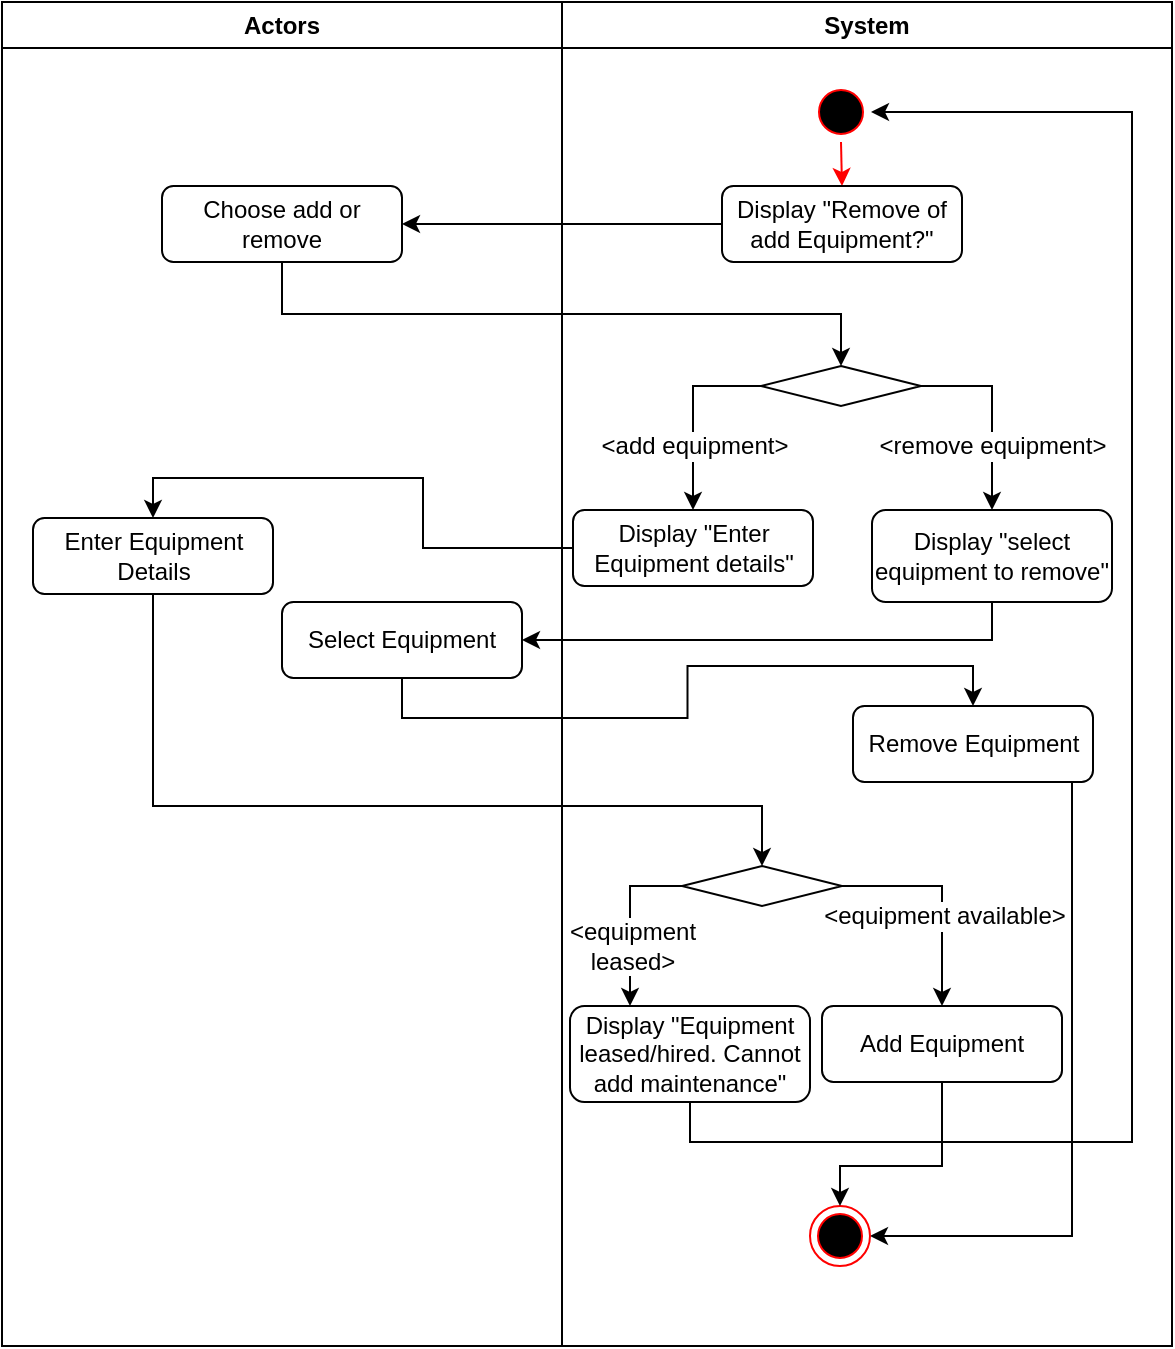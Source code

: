 <mxfile version="10.6.0" type="github"><diagram name="Page-1" id="e7e014a7-5840-1c2e-5031-d8a46d1fe8dd"><mxGraphModel dx="871" dy="705" grid="1" gridSize="10" guides="1" tooltips="1" connect="1" arrows="1" fold="1" page="1" pageScale="1" pageWidth="1169" pageHeight="826" background="#ffffff" math="0" shadow="0"><root><mxCell id="0"/><mxCell id="1" parent="0"/><mxCell id="2" value="Actors" style="swimlane;whiteSpace=wrap" parent="1" vertex="1"><mxGeometry x="165" y="128" width="280" height="672" as="geometry"/></mxCell><mxCell id="GP6LMW4-QS2yno_PMJbi-43" value="Choose add or remove" style="rounded=1;whiteSpace=wrap;html=1;" parent="2" vertex="1"><mxGeometry x="80" y="92" width="120" height="38" as="geometry"/></mxCell><mxCell id="GP6LMW4-QS2yno_PMJbi-59" value="Enter Equipment Details" style="rounded=1;whiteSpace=wrap;html=1;" parent="2" vertex="1"><mxGeometry x="15.5" y="258" width="120" height="38" as="geometry"/></mxCell><mxCell id="GP6LMW4-QS2yno_PMJbi-61" value="Select Equipment" style="rounded=1;whiteSpace=wrap;html=1;" parent="2" vertex="1"><mxGeometry x="140" y="300" width="120" height="38" as="geometry"/></mxCell><mxCell id="3" value="System" style="swimlane;whiteSpace=wrap" parent="1" vertex="1"><mxGeometry x="445" y="128" width="305" height="672" as="geometry"/></mxCell><mxCell id="GP6LMW4-QS2yno_PMJbi-42" style="edgeStyle=orthogonalEdgeStyle;rounded=0;orthogonalLoop=1;jettySize=auto;html=1;exitX=0.5;exitY=1;exitDx=0;exitDy=0;entryX=0.5;entryY=0;entryDx=0;entryDy=0;strokeColor=#FF0000;" parent="3" source="13" target="GP6LMW4-QS2yno_PMJbi-41" edge="1"><mxGeometry relative="1" as="geometry"/></mxCell><mxCell id="13" value="" style="ellipse;shape=startState;fillColor=#000000;strokeColor=#ff0000;" parent="3" vertex="1"><mxGeometry x="124.5" y="40" width="30" height="30" as="geometry"/></mxCell><mxCell id="GP6LMW4-QS2yno_PMJbi-41" value="Display &quot;Remove of add Equipment?&quot;" style="rounded=1;whiteSpace=wrap;html=1;" parent="3" vertex="1"><mxGeometry x="80" y="92" width="120" height="38" as="geometry"/></mxCell><mxCell id="GP6LMW4-QS2yno_PMJbi-53" style="edgeStyle=orthogonalEdgeStyle;rounded=0;orthogonalLoop=1;jettySize=auto;html=1;exitX=0;exitY=0.5;exitDx=0;exitDy=0;entryX=0.5;entryY=0;entryDx=0;entryDy=0;strokeColor=#000000;" parent="3" source="GP6LMW4-QS2yno_PMJbi-47" target="GP6LMW4-QS2yno_PMJbi-51" edge="1"><mxGeometry relative="1" as="geometry"/></mxCell><mxCell id="GP6LMW4-QS2yno_PMJbi-56" value="&amp;lt;add equipment&amp;gt;" style="text;html=1;resizable=0;points=[];align=center;verticalAlign=middle;labelBackgroundColor=#ffffff;" parent="GP6LMW4-QS2yno_PMJbi-53" vertex="1" connectable="0"><mxGeometry x="-0.292" y="9" relative="1" as="geometry"><mxPoint x="-9" y="30" as="offset"/></mxGeometry></mxCell><mxCell id="GP6LMW4-QS2yno_PMJbi-55" style="edgeStyle=orthogonalEdgeStyle;rounded=0;orthogonalLoop=1;jettySize=auto;html=1;exitX=1;exitY=0.5;exitDx=0;exitDy=0;strokeColor=#000000;" parent="3" source="GP6LMW4-QS2yno_PMJbi-47" target="GP6LMW4-QS2yno_PMJbi-54" edge="1"><mxGeometry relative="1" as="geometry"/></mxCell><mxCell id="GP6LMW4-QS2yno_PMJbi-57" value="&amp;lt;remove equipment&amp;gt;" style="text;html=1;resizable=0;points=[];align=center;verticalAlign=middle;labelBackgroundColor=#ffffff;" parent="GP6LMW4-QS2yno_PMJbi-55" vertex="1" connectable="0"><mxGeometry x="-0.278" y="-15" relative="1" as="geometry"><mxPoint x="0.5" y="15" as="offset"/></mxGeometry></mxCell><mxCell id="GP6LMW4-QS2yno_PMJbi-47" value="" style="rhombus;whiteSpace=wrap;html=1;" parent="3" vertex="1"><mxGeometry x="99.5" y="182" width="80" height="20" as="geometry"/></mxCell><mxCell id="GP6LMW4-QS2yno_PMJbi-51" value="Display &quot;Enter Equipment details&quot;" style="rounded=1;whiteSpace=wrap;html=1;" parent="3" vertex="1"><mxGeometry x="5.5" y="254" width="120" height="38" as="geometry"/></mxCell><mxCell id="GP6LMW4-QS2yno_PMJbi-54" value="Display &quot;select equipment to remove&quot;" style="rounded=1;whiteSpace=wrap;html=1;" parent="3" vertex="1"><mxGeometry x="155" y="254" width="120" height="46" as="geometry"/></mxCell><mxCell id="GP6LMW4-QS2yno_PMJbi-69" style="edgeStyle=orthogonalEdgeStyle;rounded=0;orthogonalLoop=1;jettySize=auto;html=1;exitX=0.5;exitY=1;exitDx=0;exitDy=0;entryX=1;entryY=0.5;entryDx=0;entryDy=0;strokeColor=#000000;" parent="3" source="GP6LMW4-QS2yno_PMJbi-63" target="GP6LMW4-QS2yno_PMJbi-67" edge="1"><mxGeometry relative="1" as="geometry"><Array as="points"><mxPoint x="255" y="390"/><mxPoint x="255" y="617"/></Array></mxGeometry></mxCell><mxCell id="GP6LMW4-QS2yno_PMJbi-63" value="Remove Equipment" style="rounded=1;whiteSpace=wrap;html=1;" parent="3" vertex="1"><mxGeometry x="145.5" y="352" width="120" height="38" as="geometry"/></mxCell><mxCell id="GP6LMW4-QS2yno_PMJbi-67" value="" style="ellipse;html=1;shape=endState;fillColor=#000000;strokeColor=#ff0000;" parent="3" vertex="1"><mxGeometry x="124" y="602" width="30" height="30" as="geometry"/></mxCell><mxCell id="BS0oI7OFamKQNpZhbgw0-21" style="edgeStyle=orthogonalEdgeStyle;rounded=0;orthogonalLoop=1;jettySize=auto;html=1;exitX=1;exitY=0.5;exitDx=0;exitDy=0;entryX=0.5;entryY=0;entryDx=0;entryDy=0;strokeColor=#000000;" edge="1" parent="3" source="BS0oI7OFamKQNpZhbgw0-17" target="BS0oI7OFamKQNpZhbgw0-19"><mxGeometry relative="1" as="geometry"/></mxCell><mxCell id="BS0oI7OFamKQNpZhbgw0-24" value="&amp;lt;equipment available&amp;gt;" style="text;html=1;resizable=0;points=[];align=center;verticalAlign=middle;labelBackgroundColor=#ffffff;" vertex="1" connectable="0" parent="BS0oI7OFamKQNpZhbgw0-21"><mxGeometry x="-0.091" y="-15" relative="1" as="geometry"><mxPoint x="16" y="15" as="offset"/></mxGeometry></mxCell><mxCell id="BS0oI7OFamKQNpZhbgw0-22" style="edgeStyle=orthogonalEdgeStyle;rounded=0;orthogonalLoop=1;jettySize=auto;html=1;exitX=0;exitY=0.5;exitDx=0;exitDy=0;entryX=0.25;entryY=0;entryDx=0;entryDy=0;strokeColor=#000000;" edge="1" parent="3" source="BS0oI7OFamKQNpZhbgw0-17" target="BS0oI7OFamKQNpZhbgw0-20"><mxGeometry relative="1" as="geometry"/></mxCell><mxCell id="BS0oI7OFamKQNpZhbgw0-23" value="&amp;lt;equipment&lt;br&gt;leased&amp;gt;&lt;br&gt;" style="text;html=1;resizable=0;points=[];align=center;verticalAlign=middle;labelBackgroundColor=#ffffff;" vertex="1" connectable="0" parent="BS0oI7OFamKQNpZhbgw0-22"><mxGeometry x="0.046" relative="1" as="geometry"><mxPoint x="1" y="11" as="offset"/></mxGeometry></mxCell><mxCell id="BS0oI7OFamKQNpZhbgw0-17" value="" style="rhombus;whiteSpace=wrap;html=1;" vertex="1" parent="3"><mxGeometry x="60" y="432" width="80" height="20" as="geometry"/></mxCell><mxCell id="BS0oI7OFamKQNpZhbgw0-26" style="edgeStyle=orthogonalEdgeStyle;rounded=0;orthogonalLoop=1;jettySize=auto;html=1;exitX=0.5;exitY=1;exitDx=0;exitDy=0;entryX=0.5;entryY=0;entryDx=0;entryDy=0;strokeColor=#000000;" edge="1" parent="3" source="BS0oI7OFamKQNpZhbgw0-19" target="GP6LMW4-QS2yno_PMJbi-67"><mxGeometry relative="1" as="geometry"><Array as="points"><mxPoint x="190" y="582"/><mxPoint x="139" y="582"/></Array></mxGeometry></mxCell><mxCell id="BS0oI7OFamKQNpZhbgw0-19" value="Add Equipment" style="rounded=1;whiteSpace=wrap;html=1;" vertex="1" parent="3"><mxGeometry x="130" y="502" width="120" height="38" as="geometry"/></mxCell><mxCell id="BS0oI7OFamKQNpZhbgw0-20" value="Display &quot;Equipment leased/hired. Cannot add maintenance&quot;" style="rounded=1;whiteSpace=wrap;html=1;" vertex="1" parent="3"><mxGeometry x="4" y="502" width="120" height="48" as="geometry"/></mxCell><mxCell id="BS0oI7OFamKQNpZhbgw0-25" style="edgeStyle=orthogonalEdgeStyle;rounded=0;orthogonalLoop=1;jettySize=auto;html=1;exitX=0.5;exitY=1;exitDx=0;exitDy=0;strokeColor=#000000;entryX=1;entryY=0.5;entryDx=0;entryDy=0;" edge="1" parent="3" source="BS0oI7OFamKQNpZhbgw0-20" target="13"><mxGeometry relative="1" as="geometry"><mxPoint x="275" y="92" as="targetPoint"/><Array as="points"><mxPoint x="64" y="570"/><mxPoint x="285" y="570"/><mxPoint x="285" y="55"/></Array></mxGeometry></mxCell><mxCell id="GP6LMW4-QS2yno_PMJbi-44" style="edgeStyle=orthogonalEdgeStyle;rounded=0;orthogonalLoop=1;jettySize=auto;html=1;exitX=0;exitY=0.5;exitDx=0;exitDy=0;entryX=1;entryY=0.5;entryDx=0;entryDy=0;strokeColor=#000000;" parent="1" source="GP6LMW4-QS2yno_PMJbi-41" target="GP6LMW4-QS2yno_PMJbi-43" edge="1"><mxGeometry relative="1" as="geometry"/></mxCell><mxCell id="BS0oI7OFamKQNpZhbgw0-13" style="edgeStyle=orthogonalEdgeStyle;rounded=0;orthogonalLoop=1;jettySize=auto;html=1;exitX=0.5;exitY=1;exitDx=0;exitDy=0;entryX=0.5;entryY=0;entryDx=0;entryDy=0;strokeColor=#000000;" edge="1" parent="1" source="GP6LMW4-QS2yno_PMJbi-61" target="GP6LMW4-QS2yno_PMJbi-63"><mxGeometry relative="1" as="geometry"/></mxCell><mxCell id="BS0oI7OFamKQNpZhbgw0-14" style="edgeStyle=orthogonalEdgeStyle;rounded=0;orthogonalLoop=1;jettySize=auto;html=1;exitX=0;exitY=0.5;exitDx=0;exitDy=0;entryX=0.5;entryY=0;entryDx=0;entryDy=0;strokeColor=#000000;" edge="1" parent="1" source="GP6LMW4-QS2yno_PMJbi-51" target="GP6LMW4-QS2yno_PMJbi-59"><mxGeometry relative="1" as="geometry"/></mxCell><mxCell id="BS0oI7OFamKQNpZhbgw0-15" style="edgeStyle=orthogonalEdgeStyle;rounded=0;orthogonalLoop=1;jettySize=auto;html=1;exitX=0.5;exitY=1;exitDx=0;exitDy=0;entryX=1;entryY=0.5;entryDx=0;entryDy=0;strokeColor=#000000;" edge="1" parent="1" source="GP6LMW4-QS2yno_PMJbi-54" target="GP6LMW4-QS2yno_PMJbi-61"><mxGeometry relative="1" as="geometry"><Array as="points"><mxPoint x="660" y="447"/></Array></mxGeometry></mxCell><mxCell id="BS0oI7OFamKQNpZhbgw0-16" style="edgeStyle=orthogonalEdgeStyle;rounded=0;orthogonalLoop=1;jettySize=auto;html=1;exitX=0.5;exitY=1;exitDx=0;exitDy=0;entryX=0.5;entryY=0;entryDx=0;entryDy=0;strokeColor=#000000;" edge="1" parent="1" source="GP6LMW4-QS2yno_PMJbi-43" target="GP6LMW4-QS2yno_PMJbi-47"><mxGeometry relative="1" as="geometry"/></mxCell><mxCell id="BS0oI7OFamKQNpZhbgw0-18" style="edgeStyle=orthogonalEdgeStyle;rounded=0;orthogonalLoop=1;jettySize=auto;html=1;exitX=0.5;exitY=1;exitDx=0;exitDy=0;entryX=0.5;entryY=0;entryDx=0;entryDy=0;strokeColor=#000000;" edge="1" parent="1" source="GP6LMW4-QS2yno_PMJbi-59" target="BS0oI7OFamKQNpZhbgw0-17"><mxGeometry relative="1" as="geometry"><Array as="points"><mxPoint x="241" y="530"/><mxPoint x="545" y="530"/></Array></mxGeometry></mxCell></root></mxGraphModel></diagram></mxfile>